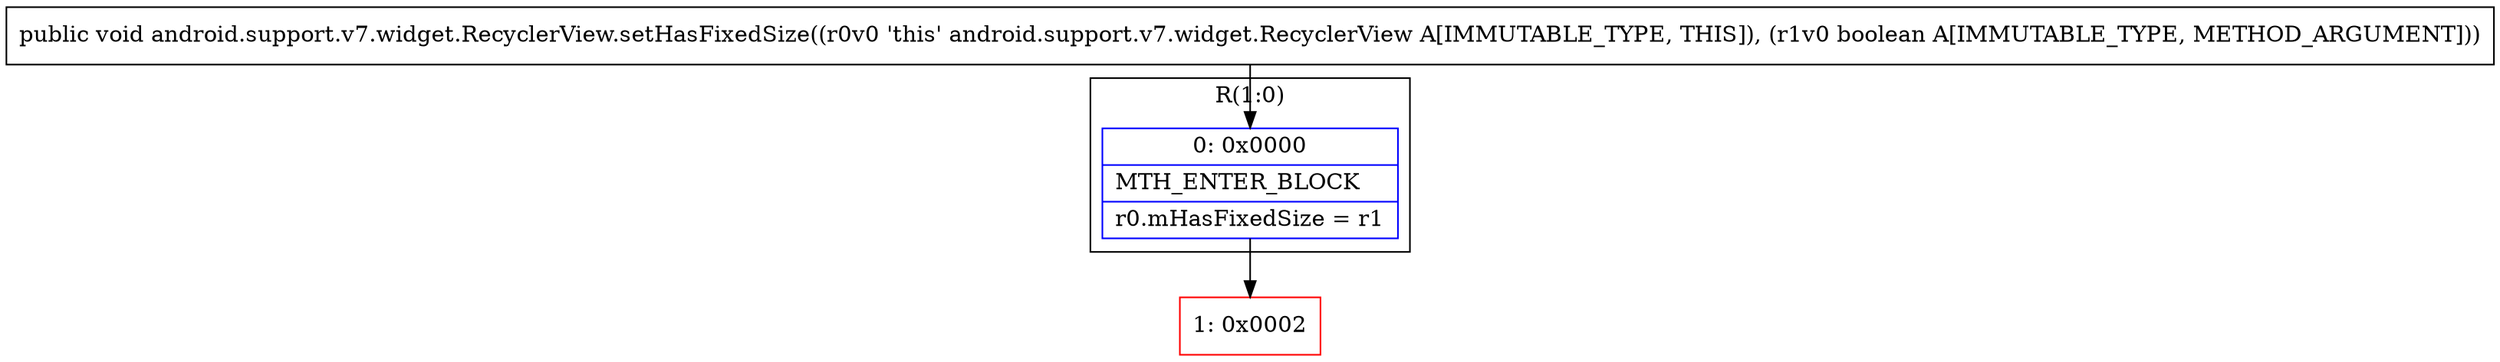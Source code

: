 digraph "CFG forandroid.support.v7.widget.RecyclerView.setHasFixedSize(Z)V" {
subgraph cluster_Region_2071049002 {
label = "R(1:0)";
node [shape=record,color=blue];
Node_0 [shape=record,label="{0\:\ 0x0000|MTH_ENTER_BLOCK\l|r0.mHasFixedSize = r1\l}"];
}
Node_1 [shape=record,color=red,label="{1\:\ 0x0002}"];
MethodNode[shape=record,label="{public void android.support.v7.widget.RecyclerView.setHasFixedSize((r0v0 'this' android.support.v7.widget.RecyclerView A[IMMUTABLE_TYPE, THIS]), (r1v0 boolean A[IMMUTABLE_TYPE, METHOD_ARGUMENT])) }"];
MethodNode -> Node_0;
Node_0 -> Node_1;
}


